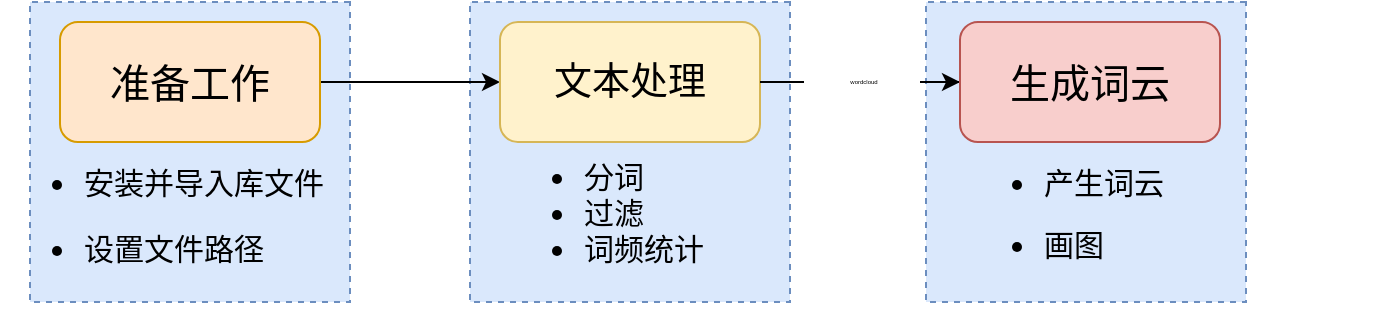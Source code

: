 <mxfile version="21.0.2" type="device"><diagram name="第 1 页" id="qt3GF4pcLjwjONuJbLou"><mxGraphModel dx="1050" dy="558" grid="1" gridSize="10" guides="1" tooltips="1" connect="1" arrows="1" fold="1" page="1" pageScale="1" pageWidth="827" pageHeight="1169" math="0" shadow="0"><root><mxCell id="0"/><mxCell id="1" parent="0"/><mxCell id="3TO8GyRotBmdNL4dRTLT-103" value="" style="rounded=0;whiteSpace=wrap;html=1;glass=0;sketch=0;fontSize=15;dashed=1;fillColor=#dae8fc;strokeColor=#6c8ebf;flipH=1;" parent="1" vertex="1"><mxGeometry x="563" y="160" width="160" height="150" as="geometry"/></mxCell><mxCell id="3TO8GyRotBmdNL4dRTLT-102" value="" style="rounded=0;whiteSpace=wrap;html=1;glass=0;sketch=0;fontSize=15;dashed=1;fillColor=#dae8fc;strokeColor=#6c8ebf;flipH=1;" parent="1" vertex="1"><mxGeometry x="335" y="160" width="160" height="150" as="geometry"/></mxCell><mxCell id="3TO8GyRotBmdNL4dRTLT-78" value="" style="rounded=0;whiteSpace=wrap;html=1;glass=0;sketch=0;fontSize=15;dashed=1;fillColor=#dae8fc;strokeColor=#6c8ebf;flipH=1;" parent="1" vertex="1"><mxGeometry x="115" y="160" width="160" height="150" as="geometry"/></mxCell><mxCell id="3TO8GyRotBmdNL4dRTLT-54" value="" style="edgeStyle=orthogonalEdgeStyle;rounded=0;orthogonalLoop=1;jettySize=auto;html=1;fontSize=20;" parent="1" source="3TO8GyRotBmdNL4dRTLT-1" target="3TO8GyRotBmdNL4dRTLT-3" edge="1"><mxGeometry relative="1" as="geometry"/></mxCell><mxCell id="3TO8GyRotBmdNL4dRTLT-1" value="准备工作" style="rounded=1;whiteSpace=wrap;html=1;fontSize=20;fillColor=#ffe6cc;strokeColor=#d79b00;flipH=1;" parent="1" vertex="1"><mxGeometry x="130" y="170" width="130" height="60" as="geometry"/></mxCell><mxCell id="3TO8GyRotBmdNL4dRTLT-52" value="" style="edgeStyle=orthogonalEdgeStyle;rounded=0;orthogonalLoop=1;jettySize=auto;html=1;fontSize=20;startArrow=none;" parent="1" source="3TO8GyRotBmdNL4dRTLT-51" target="3TO8GyRotBmdNL4dRTLT-4" edge="1"><mxGeometry relative="1" as="geometry"/></mxCell><mxCell id="3TO8GyRotBmdNL4dRTLT-3" value="文本处理" style="rounded=1;whiteSpace=wrap;html=1;fontSize=19;fillColor=#fff2cc;strokeColor=#d6b656;flipH=1;" parent="1" vertex="1"><mxGeometry x="350" y="170" width="130" height="60" as="geometry"/></mxCell><mxCell id="3TO8GyRotBmdNL4dRTLT-4" value="生成词云" style="rounded=1;whiteSpace=wrap;html=1;fontSize=20;fillColor=#f8cecc;strokeColor=#b85450;flipH=1;" parent="1" vertex="1"><mxGeometry x="580" y="170" width="130" height="60" as="geometry"/></mxCell><mxCell id="3TO8GyRotBmdNL4dRTLT-53" value="" style="edgeStyle=orthogonalEdgeStyle;rounded=0;orthogonalLoop=1;jettySize=auto;html=1;fontSize=20;endArrow=none;" parent="1" source="3TO8GyRotBmdNL4dRTLT-3" target="3TO8GyRotBmdNL4dRTLT-51" edge="1"><mxGeometry relative="1" as="geometry"><mxPoint x="502" y="200" as="sourcePoint"/><mxPoint x="402" y="200" as="targetPoint"/></mxGeometry></mxCell><mxCell id="3TO8GyRotBmdNL4dRTLT-51" value="wordcloud" style="text;strokeColor=none;align=center;fillColor=none;html=1;verticalAlign=middle;whiteSpace=wrap;rounded=0;fontSize=3;flipH=1;" parent="1" vertex="1"><mxGeometry x="502" y="185" width="60" height="30" as="geometry"/></mxCell><mxCell id="3TO8GyRotBmdNL4dRTLT-95" value="&lt;ul style=&quot;font-size: 15px;&quot;&gt;&lt;li style=&quot;font-size: 15px;&quot;&gt;分词&lt;/li&gt;&lt;li style=&quot;font-size: 15px;&quot;&gt;过滤&lt;/li&gt;&lt;li style=&quot;font-size: 15px;&quot;&gt;词频统计&lt;/li&gt;&lt;/ul&gt;" style="text;strokeColor=none;fillColor=none;html=1;whiteSpace=wrap;verticalAlign=middle;overflow=hidden;fontSize=15;flipH=1;" parent="1" vertex="1"><mxGeometry x="350" y="215" width="126" height="100" as="geometry"/></mxCell><mxCell id="3TO8GyRotBmdNL4dRTLT-101" value="&lt;ul style=&quot;font-size: 15px;&quot;&gt;&lt;li style=&quot;font-size: 15px;&quot;&gt;安装并导入库文件&lt;/li&gt;&lt;/ul&gt;" style="text;strokeColor=none;fillColor=none;html=1;whiteSpace=wrap;verticalAlign=middle;overflow=hidden;fontSize=15;flipH=1;" parent="1" vertex="1"><mxGeometry x="100" y="200" width="210" height="100" as="geometry"/></mxCell><mxCell id="3TO8GyRotBmdNL4dRTLT-104" value="&lt;ul style=&quot;font-size: 15px;&quot;&gt;&lt;li style=&quot;font-size: 15px;&quot;&gt;产生词云&lt;/li&gt;&lt;/ul&gt;" style="text;strokeColor=none;fillColor=none;html=1;whiteSpace=wrap;verticalAlign=middle;overflow=hidden;fontSize=15;" parent="1" vertex="1"><mxGeometry x="580" y="200" width="210" height="100" as="geometry"/></mxCell><mxCell id="3TO8GyRotBmdNL4dRTLT-105" value="&lt;div&gt;&lt;br&gt;&lt;/div&gt;&lt;ul style=&quot;font-size: 15px;&quot;&gt;&lt;li style=&quot;font-size: 15px;&quot;&gt;设置文件路径&lt;/li&gt;&lt;/ul&gt;" style="text;strokeColor=none;fillColor=none;html=1;whiteSpace=wrap;verticalAlign=middle;overflow=hidden;fontSize=15;flipH=1;" parent="1" vertex="1"><mxGeometry x="100" y="224" width="210" height="100" as="geometry"/></mxCell><mxCell id="3TO8GyRotBmdNL4dRTLT-106" value="&lt;div&gt;&lt;br&gt;&lt;/div&gt;&lt;ul style=&quot;font-size: 15px;&quot;&gt;&lt;li style=&quot;font-size: 15px;&quot;&gt;画图&lt;/li&gt;&lt;/ul&gt;" style="text;strokeColor=none;fillColor=none;html=1;whiteSpace=wrap;verticalAlign=middle;overflow=hidden;fontSize=15;" parent="1" vertex="1"><mxGeometry x="580" y="222" width="210" height="100" as="geometry"/></mxCell></root></mxGraphModel></diagram></mxfile>